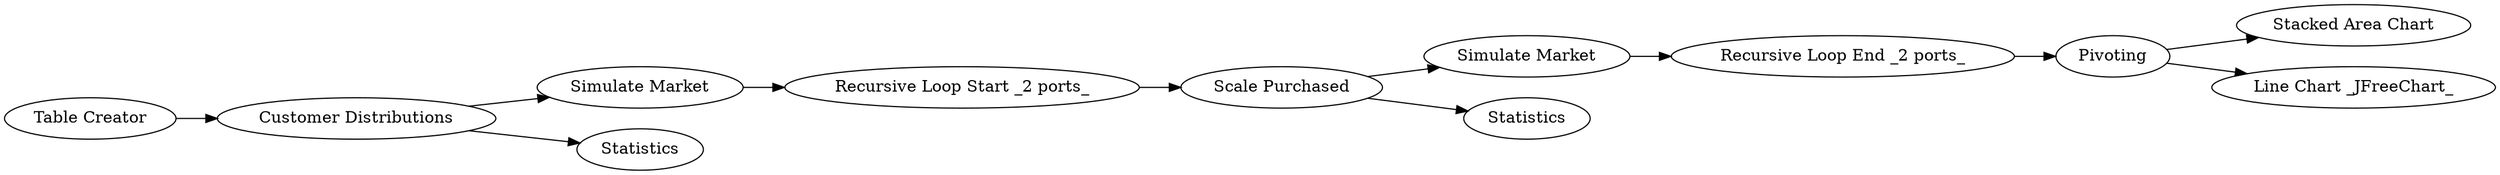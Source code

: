 digraph {
	11 -> 10
	3 -> 7
	1 -> 2
	8 -> 9
	4 -> 8
	7 -> 4
	9 -> 11
	11 -> 12
	2 -> 3
	2 -> 5
	4 -> 6
	5 [label=Statistics]
	1 [label="Table Creator"]
	7 [label="Recursive Loop Start _2 ports_"]
	9 [label="Recursive Loop End _2 ports_"]
	11 [label=Pivoting]
	4 [label="Scale Purchased"]
	6 [label=Statistics]
	8 [label="Simulate Market"]
	12 [label="Line Chart _JFreeChart_"]
	3 [label="Simulate Market"]
	2 [label="Customer Distributions"]
	10 [label="Stacked Area Chart"]
	rankdir=LR
}
